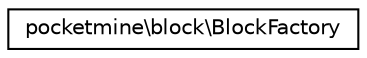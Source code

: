digraph "Graphical Class Hierarchy"
{
 // INTERACTIVE_SVG=YES
 // LATEX_PDF_SIZE
  edge [fontname="Helvetica",fontsize="10",labelfontname="Helvetica",labelfontsize="10"];
  node [fontname="Helvetica",fontsize="10",shape=record];
  rankdir="LR";
  Node0 [label="pocketmine\\block\\BlockFactory",height=0.2,width=0.4,color="black", fillcolor="white", style="filled",URL="$d0/d6d/classpocketmine_1_1block_1_1_block_factory.html",tooltip=" "];
}
